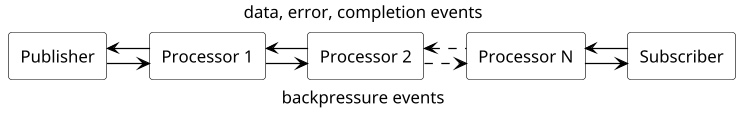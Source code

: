 @startuml

scale 1.2

skinparam linetype ortho
skinparam RectangleBackgroundColor white
skinparam RectangleBorderColor black
skinparam RectangleFontName Source Sans Pro
skinparam ArrowColor black
skinparam HeaderFontSize 14
skinparam HeaderFontColor black
skinparam FooterFontSize 14
skinparam FooterFontColor black

center header
data, error, completion events
end header

center footer
backpressure events
end footer

rectangle Publisher {
}

rectangle Processor1 [
  Processor 1
]

rectangle Processor2 [
  Processor 2
]

rectangle ProcessorN [
  Processor N
]

rectangle Subscriber {
}

Publisher <- Processor1
Publisher -right> Processor1

Processor1 <- Processor2
Processor1 -right> Processor2

Processor2 <. ProcessorN
Processor2 .right> ProcessorN

ProcessorN <- Subscriber
ProcessorN -right> Subscriber

@enduml
